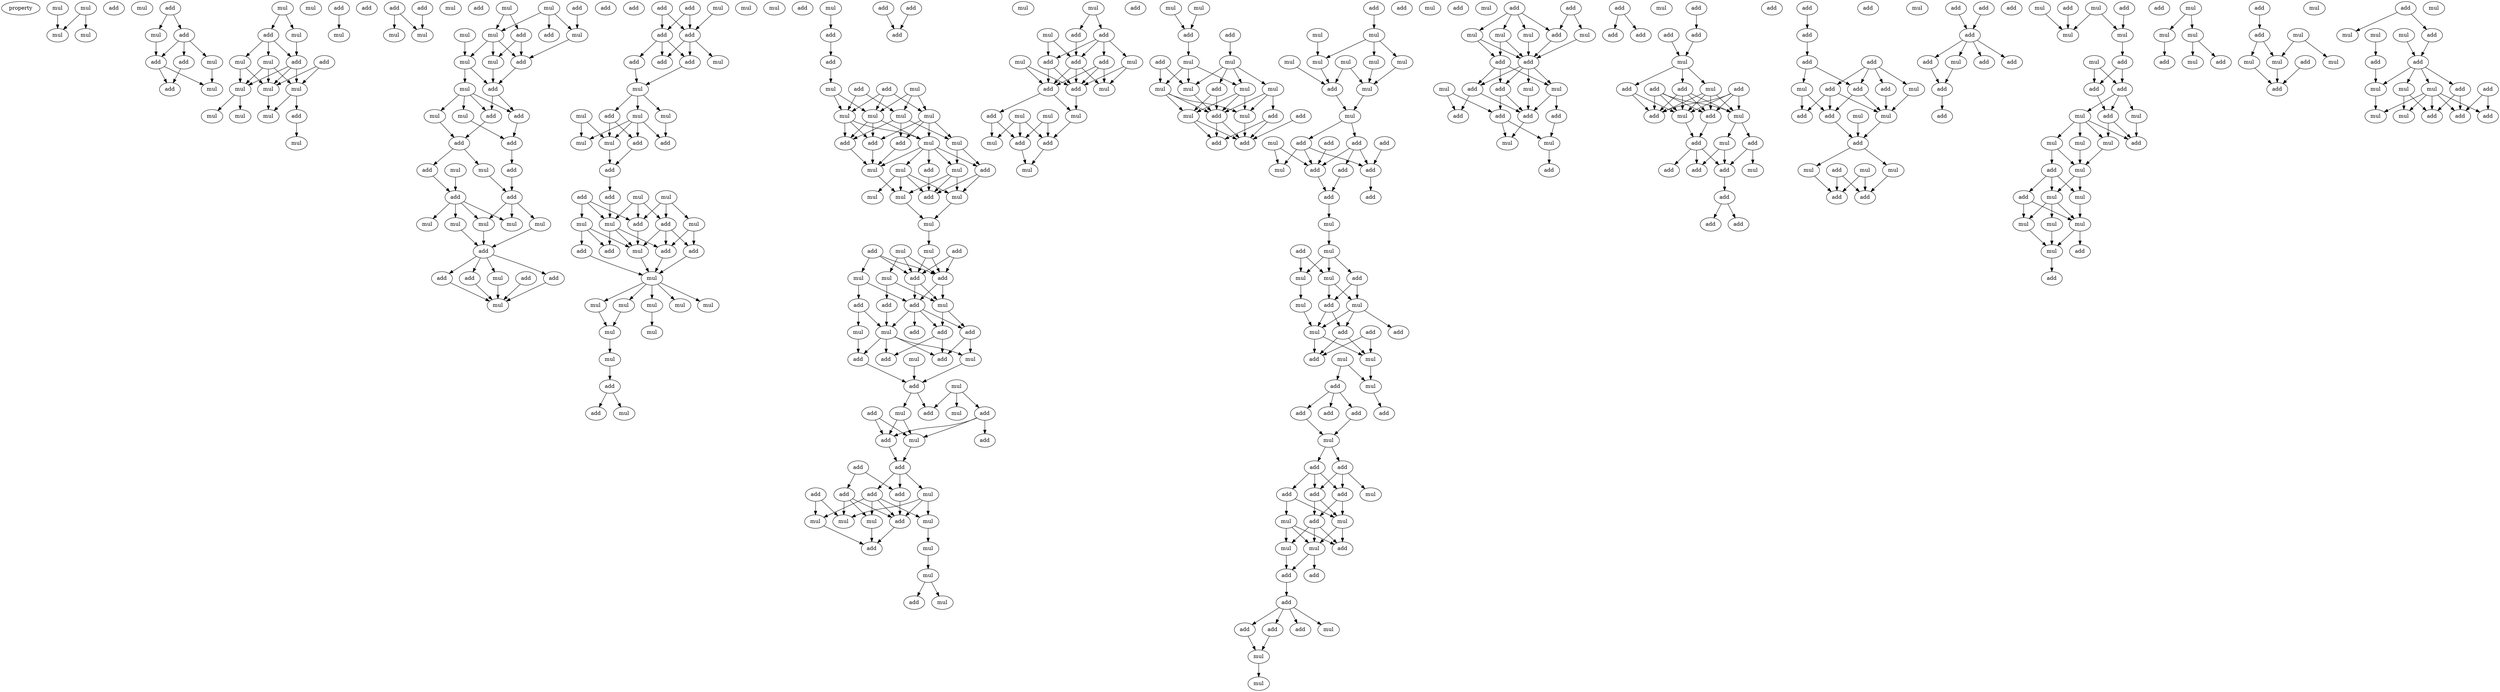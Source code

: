 digraph {
    node [fontcolor=black]
    property [mul=2,lf=1.5]
    0 [ label = mul ];
    1 [ label = add ];
    2 [ label = mul ];
    3 [ label = mul ];
    4 [ label = mul ];
    5 [ label = mul ];
    6 [ label = add ];
    7 [ label = add ];
    8 [ label = mul ];
    9 [ label = add ];
    10 [ label = add ];
    11 [ label = mul ];
    12 [ label = add ];
    13 [ label = mul ];
    14 [ label = mul ];
    15 [ label = mul ];
    16 [ label = add ];
    17 [ label = mul ];
    18 [ label = add ];
    19 [ label = add ];
    20 [ label = mul ];
    21 [ label = mul ];
    22 [ label = mul ];
    23 [ label = mul ];
    24 [ label = mul ];
    25 [ label = add ];
    26 [ label = mul ];
    27 [ label = mul ];
    28 [ label = mul ];
    29 [ label = add ];
    30 [ label = mul ];
    31 [ label = add ];
    32 [ label = mul ];
    33 [ label = add ];
    34 [ label = add ];
    35 [ label = mul ];
    36 [ label = mul ];
    37 [ label = mul ];
    38 [ label = add ];
    39 [ label = mul ];
    40 [ label = add ];
    41 [ label = mul ];
    42 [ label = mul ];
    43 [ label = add ];
    44 [ label = mul ];
    45 [ label = add ];
    46 [ label = mul ];
    47 [ label = mul ];
    48 [ label = mul ];
    49 [ label = add ];
    50 [ label = mul ];
    51 [ label = add ];
    52 [ label = add ];
    53 [ label = add ];
    54 [ label = mul ];
    55 [ label = mul ];
    56 [ label = add ];
    57 [ label = add ];
    58 [ label = mul ];
    59 [ label = add ];
    60 [ label = mul ];
    61 [ label = add ];
    62 [ label = add ];
    63 [ label = add ];
    64 [ label = add ];
    65 [ label = mul ];
    66 [ label = mul ];
    67 [ label = mul ];
    68 [ label = mul ];
    69 [ label = mul ];
    70 [ label = add ];
    71 [ label = add ];
    72 [ label = mul ];
    73 [ label = add ];
    74 [ label = add ];
    75 [ label = add ];
    76 [ label = mul ];
    77 [ label = add ];
    78 [ label = add ];
    79 [ label = mul ];
    80 [ label = add ];
    81 [ label = add ];
    82 [ label = add ];
    83 [ label = add ];
    84 [ label = add ];
    85 [ label = add ];
    86 [ label = mul ];
    87 [ label = mul ];
    88 [ label = mul ];
    89 [ label = mul ];
    90 [ label = add ];
    91 [ label = mul ];
    92 [ label = mul ];
    93 [ label = mul ];
    94 [ label = add ];
    95 [ label = add ];
    96 [ label = mul ];
    97 [ label = add ];
    98 [ label = mul ];
    99 [ label = add ];
    100 [ label = add ];
    101 [ label = mul ];
    102 [ label = mul ];
    103 [ label = mul ];
    104 [ label = mul ];
    105 [ label = mul ];
    106 [ label = add ];
    107 [ label = add ];
    108 [ label = add ];
    109 [ label = mul ];
    110 [ label = add ];
    111 [ label = add ];
    112 [ label = add ];
    113 [ label = mul ];
    114 [ label = mul ];
    115 [ label = mul ];
    116 [ label = mul ];
    117 [ label = mul ];
    118 [ label = mul ];
    119 [ label = mul ];
    120 [ label = mul ];
    121 [ label = mul ];
    122 [ label = add ];
    123 [ label = add ];
    124 [ label = mul ];
    125 [ label = add ];
    126 [ label = add ];
    127 [ label = mul ];
    128 [ label = add ];
    129 [ label = add ];
    130 [ label = add ];
    131 [ label = add ];
    132 [ label = mul ];
    133 [ label = add ];
    134 [ label = add ];
    135 [ label = mul ];
    136 [ label = mul ];
    137 [ label = mul ];
    138 [ label = mul ];
    139 [ label = mul ];
    140 [ label = mul ];
    141 [ label = mul ];
    142 [ label = add ];
    143 [ label = add ];
    144 [ label = add ];
    145 [ label = mul ];
    146 [ label = mul ];
    147 [ label = mul ];
    148 [ label = add ];
    149 [ label = add ];
    150 [ label = mul ];
    151 [ label = add ];
    152 [ label = mul ];
    153 [ label = mul ];
    154 [ label = mul ];
    155 [ label = mul ];
    156 [ label = mul ];
    157 [ label = add ];
    158 [ label = add ];
    159 [ label = add ];
    160 [ label = add ];
    161 [ label = mul ];
    162 [ label = mul ];
    163 [ label = add ];
    164 [ label = mul ];
    165 [ label = add ];
    166 [ label = add ];
    167 [ label = mul ];
    168 [ label = add ];
    169 [ label = add ];
    170 [ label = mul ];
    171 [ label = add ];
    172 [ label = mul ];
    173 [ label = add ];
    174 [ label = mul ];
    175 [ label = add ];
    176 [ label = add ];
    177 [ label = add ];
    178 [ label = mul ];
    179 [ label = add ];
    180 [ label = add ];
    181 [ label = add ];
    182 [ label = mul ];
    183 [ label = mul ];
    184 [ label = add ];
    185 [ label = mul ];
    186 [ label = add ];
    187 [ label = add ];
    188 [ label = add ];
    189 [ label = add ];
    190 [ label = add ];
    191 [ label = mul ];
    192 [ label = add ];
    193 [ label = add ];
    194 [ label = mul ];
    195 [ label = mul ];
    196 [ label = mul ];
    197 [ label = mul ];
    198 [ label = add ];
    199 [ label = mul ];
    200 [ label = add ];
    201 [ label = mul ];
    202 [ label = add ];
    203 [ label = mul ];
    204 [ label = mul ];
    205 [ label = mul ];
    206 [ label = mul ];
    207 [ label = add ];
    208 [ label = add ];
    209 [ label = add ];
    210 [ label = add ];
    211 [ label = mul ];
    212 [ label = add ];
    213 [ label = mul ];
    214 [ label = mul ];
    215 [ label = add ];
    216 [ label = add ];
    217 [ label = mul ];
    218 [ label = mul ];
    219 [ label = add ];
    220 [ label = mul ];
    221 [ label = add ];
    222 [ label = mul ];
    223 [ label = add ];
    224 [ label = add ];
    225 [ label = mul ];
    226 [ label = mul ];
    227 [ label = mul ];
    228 [ label = add ];
    229 [ label = add ];
    230 [ label = mul ];
    231 [ label = add ];
    232 [ label = mul ];
    233 [ label = mul ];
    234 [ label = mul ];
    235 [ label = mul ];
    236 [ label = mul ];
    237 [ label = add ];
    238 [ label = add ];
    239 [ label = add ];
    240 [ label = mul ];
    241 [ label = add ];
    242 [ label = mul ];
    243 [ label = add ];
    244 [ label = add ];
    245 [ label = add ];
    246 [ label = add ];
    247 [ label = mul ];
    248 [ label = mul ];
    249 [ label = mul ];
    250 [ label = mul ];
    251 [ label = mul ];
    252 [ label = mul ];
    253 [ label = mul ];
    254 [ label = add ];
    255 [ label = mul ];
    256 [ label = mul ];
    257 [ label = add ];
    258 [ label = add ];
    259 [ label = add ];
    260 [ label = add ];
    261 [ label = mul ];
    262 [ label = add ];
    263 [ label = mul ];
    264 [ label = add ];
    265 [ label = add ];
    266 [ label = add ];
    267 [ label = add ];
    268 [ label = mul ];
    269 [ label = mul ];
    270 [ label = add ];
    271 [ label = mul ];
    272 [ label = mul ];
    273 [ label = add ];
    274 [ label = mul ];
    275 [ label = add ];
    276 [ label = mul ];
    277 [ label = add ];
    278 [ label = mul ];
    279 [ label = add ];
    280 [ label = add ];
    281 [ label = mul ];
    282 [ label = mul ];
    283 [ label = add ];
    284 [ label = mul ];
    285 [ label = add ];
    286 [ label = add ];
    287 [ label = add ];
    288 [ label = add ];
    289 [ label = add ];
    290 [ label = mul ];
    291 [ label = mul ];
    292 [ label = add ];
    293 [ label = add ];
    294 [ label = add ];
    295 [ label = add ];
    296 [ label = add ];
    297 [ label = mul ];
    298 [ label = add ];
    299 [ label = mul ];
    300 [ label = mul ];
    301 [ label = add ];
    302 [ label = add ];
    303 [ label = mul ];
    304 [ label = mul ];
    305 [ label = add ];
    306 [ label = add ];
    307 [ label = add ];
    308 [ label = add ];
    309 [ label = add ];
    310 [ label = mul ];
    311 [ label = add ];
    312 [ label = mul ];
    313 [ label = mul ];
    314 [ label = mul ];
    315 [ label = add ];
    316 [ label = add ];
    317 [ label = mul ];
    318 [ label = add ];
    319 [ label = mul ];
    320 [ label = mul ];
    321 [ label = mul ];
    322 [ label = add ];
    323 [ label = add ];
    324 [ label = mul ];
    325 [ label = mul ];
    326 [ label = add ];
    327 [ label = add ];
    328 [ label = mul ];
    329 [ label = add ];
    330 [ label = add ];
    331 [ label = add ];
    332 [ label = add ];
    333 [ label = mul ];
    334 [ label = mul ];
    335 [ label = add ];
    336 [ label = add ];
    337 [ label = mul ];
    338 [ label = add ];
    339 [ label = add ];
    340 [ label = add ];
    341 [ label = add ];
    342 [ label = add ];
    343 [ label = mul ];
    344 [ label = add ];
    345 [ label = mul ];
    346 [ label = add ];
    347 [ label = add ];
    348 [ label = add ];
    349 [ label = add ];
    350 [ label = mul ];
    351 [ label = add ];
    352 [ label = mul ];
    353 [ label = add ];
    354 [ label = add ];
    355 [ label = mul ];
    356 [ label = mul ];
    357 [ label = add ];
    358 [ label = add ];
    359 [ label = add ];
    360 [ label = add ];
    361 [ label = add ];
    362 [ label = add ];
    363 [ label = add ];
    364 [ label = add ];
    365 [ label = add ];
    366 [ label = add ];
    367 [ label = add ];
    368 [ label = add ];
    369 [ label = mul ];
    370 [ label = add ];
    371 [ label = mul ];
    372 [ label = add ];
    373 [ label = add ];
    374 [ label = add ];
    375 [ label = add ];
    376 [ label = mul ];
    377 [ label = mul ];
    378 [ label = add ];
    379 [ label = mul ];
    380 [ label = mul ];
    381 [ label = mul ];
    382 [ label = mul ];
    383 [ label = add ];
    384 [ label = add ];
    385 [ label = add ];
    386 [ label = add ];
    387 [ label = add ];
    388 [ label = add ];
    389 [ label = add ];
    390 [ label = mul ];
    391 [ label = add ];
    392 [ label = add ];
    393 [ label = add ];
    394 [ label = add ];
    395 [ label = add ];
    396 [ label = mul ];
    397 [ label = add ];
    398 [ label = mul ];
    399 [ label = add ];
    400 [ label = mul ];
    401 [ label = mul ];
    402 [ label = mul ];
    403 [ label = add ];
    404 [ label = add ];
    405 [ label = add ];
    406 [ label = mul ];
    407 [ label = add ];
    408 [ label = mul ];
    409 [ label = mul ];
    410 [ label = mul ];
    411 [ label = mul ];
    412 [ label = add ];
    413 [ label = add ];
    414 [ label = mul ];
    415 [ label = add ];
    416 [ label = mul ];
    417 [ label = mul ];
    418 [ label = mul ];
    419 [ label = mul ];
    420 [ label = mul ];
    421 [ label = mul ];
    422 [ label = add ];
    423 [ label = add ];
    424 [ label = add ];
    425 [ label = mul ];
    426 [ label = mul ];
    427 [ label = mul ];
    428 [ label = add ];
    429 [ label = mul ];
    430 [ label = add ];
    431 [ label = add ];
    432 [ label = add ];
    433 [ label = mul ];
    434 [ label = mul ];
    435 [ label = mul ];
    436 [ label = mul ];
    437 [ label = mul ];
    438 [ label = add ];
    439 [ label = add ];
    440 [ label = add ];
    441 [ label = mul ];
    442 [ label = mul ];
    443 [ label = mul ];
    444 [ label = mul ];
    445 [ label = add ];
    446 [ label = add ];
    447 [ label = add ];
    448 [ label = mul ];
    449 [ label = add ];
    450 [ label = mul ];
    451 [ label = mul ];
    452 [ label = add ];
    453 [ label = mul ];
    454 [ label = add ];
    455 [ label = add ];
    456 [ label = mul ];
    457 [ label = add ];
    0 -> 4 [ name = 0 ];
    2 -> 3 [ name = 1 ];
    2 -> 4 [ name = 2 ];
    6 -> 7 [ name = 3 ];
    6 -> 8 [ name = 4 ];
    7 -> 9 [ name = 5 ];
    7 -> 10 [ name = 6 ];
    7 -> 11 [ name = 7 ];
    8 -> 10 [ name = 8 ];
    9 -> 12 [ name = 9 ];
    10 -> 12 [ name = 10 ];
    10 -> 13 [ name = 11 ];
    11 -> 13 [ name = 12 ];
    14 -> 15 [ name = 13 ];
    14 -> 16 [ name = 14 ];
    15 -> 18 [ name = 15 ];
    16 -> 17 [ name = 16 ];
    16 -> 18 [ name = 17 ];
    16 -> 20 [ name = 18 ];
    17 -> 22 [ name = 19 ];
    17 -> 23 [ name = 20 ];
    17 -> 24 [ name = 21 ];
    18 -> 22 [ name = 22 ];
    18 -> 23 [ name = 23 ];
    18 -> 24 [ name = 24 ];
    19 -> 23 [ name = 25 ];
    19 -> 24 [ name = 26 ];
    20 -> 22 [ name = 27 ];
    20 -> 24 [ name = 28 ];
    22 -> 26 [ name = 29 ];
    22 -> 28 [ name = 30 ];
    23 -> 25 [ name = 31 ];
    23 -> 27 [ name = 32 ];
    24 -> 27 [ name = 33 ];
    25 -> 30 [ name = 34 ];
    29 -> 32 [ name = 35 ];
    33 -> 35 [ name = 36 ];
    33 -> 36 [ name = 37 ];
    34 -> 36 [ name = 38 ];
    39 -> 45 [ name = 39 ];
    39 -> 46 [ name = 40 ];
    40 -> 42 [ name = 41 ];
    41 -> 42 [ name = 42 ];
    41 -> 43 [ name = 43 ];
    41 -> 46 [ name = 44 ];
    42 -> 49 [ name = 45 ];
    44 -> 47 [ name = 46 ];
    45 -> 48 [ name = 47 ];
    45 -> 49 [ name = 48 ];
    46 -> 47 [ name = 49 ];
    46 -> 48 [ name = 50 ];
    46 -> 49 [ name = 51 ];
    47 -> 50 [ name = 52 ];
    47 -> 51 [ name = 53 ];
    48 -> 51 [ name = 54 ];
    49 -> 51 [ name = 55 ];
    50 -> 52 [ name = 56 ];
    50 -> 53 [ name = 57 ];
    50 -> 54 [ name = 58 ];
    50 -> 55 [ name = 59 ];
    51 -> 52 [ name = 60 ];
    51 -> 53 [ name = 61 ];
    52 -> 57 [ name = 62 ];
    53 -> 56 [ name = 63 ];
    54 -> 57 [ name = 64 ];
    55 -> 56 [ name = 65 ];
    56 -> 61 [ name = 66 ];
    57 -> 58 [ name = 67 ];
    57 -> 62 [ name = 68 ];
    58 -> 63 [ name = 69 ];
    60 -> 64 [ name = 70 ];
    61 -> 63 [ name = 71 ];
    62 -> 64 [ name = 72 ];
    63 -> 66 [ name = 73 ];
    63 -> 67 [ name = 74 ];
    63 -> 69 [ name = 75 ];
    64 -> 65 [ name = 76 ];
    64 -> 66 [ name = 77 ];
    64 -> 67 [ name = 78 ];
    64 -> 68 [ name = 79 ];
    65 -> 70 [ name = 80 ];
    67 -> 70 [ name = 81 ];
    69 -> 70 [ name = 82 ];
    70 -> 71 [ name = 83 ];
    70 -> 72 [ name = 84 ];
    70 -> 73 [ name = 85 ];
    70 -> 75 [ name = 86 ];
    71 -> 76 [ name = 87 ];
    72 -> 76 [ name = 88 ];
    73 -> 76 [ name = 89 ];
    74 -> 76 [ name = 90 ];
    75 -> 76 [ name = 91 ];
    78 -> 81 [ name = 92 ];
    78 -> 82 [ name = 93 ];
    79 -> 81 [ name = 94 ];
    80 -> 81 [ name = 95 ];
    80 -> 82 [ name = 96 ];
    81 -> 83 [ name = 97 ];
    81 -> 85 [ name = 98 ];
    81 -> 86 [ name = 99 ];
    82 -> 83 [ name = 100 ];
    82 -> 84 [ name = 101 ];
    82 -> 85 [ name = 102 ];
    83 -> 87 [ name = 103 ];
    84 -> 87 [ name = 104 ];
    87 -> 89 [ name = 105 ];
    87 -> 90 [ name = 106 ];
    87 -> 91 [ name = 107 ];
    88 -> 92 [ name = 108 ];
    88 -> 96 [ name = 109 ];
    89 -> 92 [ name = 110 ];
    89 -> 94 [ name = 111 ];
    89 -> 95 [ name = 112 ];
    89 -> 96 [ name = 113 ];
    90 -> 92 [ name = 114 ];
    90 -> 94 [ name = 115 ];
    91 -> 95 [ name = 116 ];
    92 -> 97 [ name = 117 ];
    94 -> 97 [ name = 118 ];
    97 -> 100 [ name = 119 ];
    98 -> 103 [ name = 120 ];
    98 -> 106 [ name = 121 ];
    98 -> 107 [ name = 122 ];
    99 -> 104 [ name = 123 ];
    99 -> 105 [ name = 124 ];
    99 -> 107 [ name = 125 ];
    100 -> 105 [ name = 126 ];
    101 -> 105 [ name = 127 ];
    101 -> 106 [ name = 128 ];
    101 -> 107 [ name = 129 ];
    103 -> 110 [ name = 130 ];
    103 -> 112 [ name = 131 ];
    104 -> 108 [ name = 132 ];
    104 -> 109 [ name = 133 ];
    104 -> 111 [ name = 134 ];
    105 -> 108 [ name = 135 ];
    105 -> 109 [ name = 136 ];
    105 -> 110 [ name = 137 ];
    106 -> 109 [ name = 138 ];
    106 -> 110 [ name = 139 ];
    106 -> 112 [ name = 140 ];
    107 -> 109 [ name = 141 ];
    109 -> 113 [ name = 142 ];
    110 -> 113 [ name = 143 ];
    111 -> 113 [ name = 144 ];
    112 -> 113 [ name = 145 ];
    113 -> 114 [ name = 146 ];
    113 -> 115 [ name = 147 ];
    113 -> 116 [ name = 148 ];
    113 -> 117 [ name = 149 ];
    113 -> 118 [ name = 150 ];
    114 -> 119 [ name = 151 ];
    115 -> 120 [ name = 152 ];
    117 -> 119 [ name = 153 ];
    119 -> 121 [ name = 154 ];
    121 -> 123 [ name = 155 ];
    123 -> 125 [ name = 156 ];
    123 -> 127 [ name = 157 ];
    124 -> 130 [ name = 158 ];
    126 -> 129 [ name = 159 ];
    128 -> 129 [ name = 160 ];
    130 -> 131 [ name = 161 ];
    131 -> 132 [ name = 162 ];
    132 -> 136 [ name = 163 ];
    132 -> 139 [ name = 164 ];
    133 -> 136 [ name = 165 ];
    133 -> 138 [ name = 166 ];
    133 -> 139 [ name = 167 ];
    134 -> 137 [ name = 168 ];
    134 -> 139 [ name = 169 ];
    135 -> 136 [ name = 170 ];
    135 -> 137 [ name = 171 ];
    135 -> 138 [ name = 172 ];
    136 -> 140 [ name = 173 ];
    136 -> 142 [ name = 174 ];
    136 -> 143 [ name = 175 ];
    137 -> 141 [ name = 176 ];
    137 -> 142 [ name = 177 ];
    137 -> 144 [ name = 178 ];
    138 -> 140 [ name = 179 ];
    138 -> 141 [ name = 180 ];
    138 -> 143 [ name = 181 ];
    138 -> 144 [ name = 182 ];
    139 -> 140 [ name = 183 ];
    139 -> 142 [ name = 184 ];
    139 -> 143 [ name = 185 ];
    140 -> 145 [ name = 186 ];
    140 -> 146 [ name = 187 ];
    140 -> 147 [ name = 188 ];
    140 -> 148 [ name = 189 ];
    140 -> 149 [ name = 190 ];
    141 -> 147 [ name = 191 ];
    141 -> 149 [ name = 192 ];
    142 -> 146 [ name = 193 ];
    143 -> 146 [ name = 194 ];
    144 -> 146 [ name = 195 ];
    145 -> 150 [ name = 196 ];
    145 -> 151 [ name = 197 ];
    145 -> 152 [ name = 198 ];
    145 -> 153 [ name = 199 ];
    146 -> 150 [ name = 200 ];
    147 -> 150 [ name = 201 ];
    147 -> 151 [ name = 202 ];
    147 -> 153 [ name = 203 ];
    148 -> 151 [ name = 204 ];
    149 -> 151 [ name = 205 ];
    149 -> 153 [ name = 206 ];
    150 -> 154 [ name = 207 ];
    153 -> 154 [ name = 208 ];
    154 -> 155 [ name = 209 ];
    155 -> 159 [ name = 210 ];
    155 -> 160 [ name = 211 ];
    156 -> 159 [ name = 212 ];
    156 -> 160 [ name = 213 ];
    156 -> 161 [ name = 214 ];
    157 -> 159 [ name = 215 ];
    157 -> 160 [ name = 216 ];
    158 -> 159 [ name = 217 ];
    158 -> 160 [ name = 218 ];
    158 -> 162 [ name = 219 ];
    159 -> 164 [ name = 220 ];
    159 -> 165 [ name = 221 ];
    160 -> 164 [ name = 222 ];
    160 -> 165 [ name = 223 ];
    161 -> 164 [ name = 224 ];
    161 -> 166 [ name = 225 ];
    162 -> 163 [ name = 226 ];
    162 -> 165 [ name = 227 ];
    163 -> 167 [ name = 228 ];
    163 -> 170 [ name = 229 ];
    164 -> 169 [ name = 230 ];
    164 -> 171 [ name = 231 ];
    165 -> 168 [ name = 232 ];
    165 -> 169 [ name = 233 ];
    165 -> 170 [ name = 234 ];
    165 -> 171 [ name = 235 ];
    166 -> 170 [ name = 236 ];
    167 -> 173 [ name = 237 ];
    169 -> 175 [ name = 238 ];
    169 -> 176 [ name = 239 ];
    170 -> 172 [ name = 240 ];
    170 -> 173 [ name = 241 ];
    170 -> 175 [ name = 242 ];
    170 -> 176 [ name = 243 ];
    171 -> 172 [ name = 244 ];
    171 -> 175 [ name = 245 ];
    172 -> 177 [ name = 246 ];
    173 -> 177 [ name = 247 ];
    174 -> 177 [ name = 248 ];
    177 -> 180 [ name = 249 ];
    177 -> 183 [ name = 250 ];
    178 -> 180 [ name = 251 ];
    178 -> 181 [ name = 252 ];
    178 -> 182 [ name = 253 ];
    179 -> 184 [ name = 254 ];
    179 -> 185 [ name = 255 ];
    181 -> 184 [ name = 256 ];
    181 -> 185 [ name = 257 ];
    181 -> 186 [ name = 258 ];
    183 -> 184 [ name = 259 ];
    183 -> 185 [ name = 260 ];
    184 -> 188 [ name = 261 ];
    185 -> 188 [ name = 262 ];
    187 -> 190 [ name = 263 ];
    187 -> 193 [ name = 264 ];
    188 -> 190 [ name = 265 ];
    188 -> 191 [ name = 266 ];
    188 -> 192 [ name = 267 ];
    189 -> 195 [ name = 268 ];
    189 -> 196 [ name = 269 ];
    190 -> 198 [ name = 270 ];
    191 -> 194 [ name = 271 ];
    191 -> 196 [ name = 272 ];
    191 -> 198 [ name = 273 ];
    192 -> 194 [ name = 274 ];
    192 -> 195 [ name = 275 ];
    192 -> 197 [ name = 276 ];
    192 -> 198 [ name = 277 ];
    193 -> 196 [ name = 278 ];
    193 -> 197 [ name = 279 ];
    193 -> 198 [ name = 280 ];
    194 -> 199 [ name = 281 ];
    195 -> 200 [ name = 282 ];
    197 -> 200 [ name = 283 ];
    198 -> 200 [ name = 284 ];
    199 -> 201 [ name = 285 ];
    201 -> 202 [ name = 286 ];
    201 -> 203 [ name = 287 ];
    205 -> 207 [ name = 288 ];
    205 -> 208 [ name = 289 ];
    206 -> 209 [ name = 290 ];
    206 -> 210 [ name = 291 ];
    207 -> 209 [ name = 292 ];
    207 -> 210 [ name = 293 ];
    207 -> 211 [ name = 294 ];
    207 -> 212 [ name = 295 ];
    208 -> 210 [ name = 296 ];
    209 -> 215 [ name = 297 ];
    209 -> 216 [ name = 298 ];
    210 -> 214 [ name = 299 ];
    210 -> 215 [ name = 300 ];
    210 -> 216 [ name = 301 ];
    211 -> 214 [ name = 302 ];
    211 -> 215 [ name = 303 ];
    212 -> 214 [ name = 304 ];
    212 -> 215 [ name = 305 ];
    212 -> 216 [ name = 306 ];
    213 -> 215 [ name = 307 ];
    213 -> 216 [ name = 308 ];
    215 -> 220 [ name = 309 ];
    216 -> 219 [ name = 310 ];
    216 -> 220 [ name = 311 ];
    217 -> 221 [ name = 312 ];
    217 -> 223 [ name = 313 ];
    218 -> 221 [ name = 314 ];
    218 -> 222 [ name = 315 ];
    218 -> 223 [ name = 316 ];
    219 -> 222 [ name = 317 ];
    219 -> 223 [ name = 318 ];
    220 -> 221 [ name = 319 ];
    221 -> 225 [ name = 320 ];
    223 -> 225 [ name = 321 ];
    226 -> 229 [ name = 322 ];
    227 -> 229 [ name = 323 ];
    228 -> 230 [ name = 324 ];
    229 -> 232 [ name = 325 ];
    230 -> 233 [ name = 326 ];
    230 -> 234 [ name = 327 ];
    230 -> 236 [ name = 328 ];
    230 -> 237 [ name = 329 ];
    231 -> 234 [ name = 330 ];
    231 -> 235 [ name = 331 ];
    232 -> 234 [ name = 332 ];
    232 -> 235 [ name = 333 ];
    232 -> 236 [ name = 334 ];
    233 -> 239 [ name = 335 ];
    233 -> 240 [ name = 336 ];
    233 -> 241 [ name = 337 ];
    234 -> 241 [ name = 338 ];
    235 -> 240 [ name = 339 ];
    235 -> 241 [ name = 340 ];
    235 -> 242 [ name = 341 ];
    236 -> 240 [ name = 342 ];
    236 -> 241 [ name = 343 ];
    236 -> 242 [ name = 344 ];
    237 -> 241 [ name = 345 ];
    237 -> 242 [ name = 346 ];
    238 -> 244 [ name = 347 ];
    239 -> 243 [ name = 348 ];
    239 -> 244 [ name = 349 ];
    240 -> 244 [ name = 350 ];
    241 -> 243 [ name = 351 ];
    241 -> 244 [ name = 352 ];
    242 -> 243 [ name = 353 ];
    242 -> 244 [ name = 354 ];
    245 -> 247 [ name = 355 ];
    247 -> 249 [ name = 356 ];
    247 -> 250 [ name = 357 ];
    247 -> 251 [ name = 358 ];
    248 -> 249 [ name = 359 ];
    249 -> 254 [ name = 360 ];
    250 -> 255 [ name = 361 ];
    251 -> 255 [ name = 362 ];
    252 -> 254 [ name = 363 ];
    253 -> 254 [ name = 364 ];
    253 -> 255 [ name = 365 ];
    254 -> 256 [ name = 366 ];
    255 -> 256 [ name = 367 ];
    256 -> 258 [ name = 368 ];
    256 -> 259 [ name = 369 ];
    257 -> 264 [ name = 370 ];
    258 -> 262 [ name = 371 ];
    258 -> 264 [ name = 372 ];
    258 -> 265 [ name = 373 ];
    259 -> 263 [ name = 374 ];
    259 -> 264 [ name = 375 ];
    259 -> 265 [ name = 376 ];
    260 -> 265 [ name = 377 ];
    261 -> 263 [ name = 378 ];
    261 -> 264 [ name = 379 ];
    262 -> 267 [ name = 380 ];
    264 -> 267 [ name = 381 ];
    265 -> 266 [ name = 382 ];
    267 -> 268 [ name = 383 ];
    268 -> 269 [ name = 384 ];
    269 -> 271 [ name = 385 ];
    269 -> 272 [ name = 386 ];
    269 -> 273 [ name = 387 ];
    270 -> 271 [ name = 388 ];
    270 -> 272 [ name = 389 ];
    271 -> 274 [ name = 390 ];
    272 -> 275 [ name = 391 ];
    272 -> 276 [ name = 392 ];
    273 -> 275 [ name = 393 ];
    273 -> 276 [ name = 394 ];
    274 -> 278 [ name = 395 ];
    275 -> 278 [ name = 396 ];
    275 -> 280 [ name = 397 ];
    276 -> 278 [ name = 398 ];
    276 -> 279 [ name = 399 ];
    276 -> 280 [ name = 400 ];
    277 -> 281 [ name = 401 ];
    277 -> 283 [ name = 402 ];
    278 -> 281 [ name = 403 ];
    278 -> 283 [ name = 404 ];
    280 -> 281 [ name = 405 ];
    280 -> 283 [ name = 406 ];
    281 -> 284 [ name = 407 ];
    282 -> 284 [ name = 408 ];
    282 -> 285 [ name = 409 ];
    284 -> 287 [ name = 410 ];
    285 -> 286 [ name = 411 ];
    285 -> 288 [ name = 412 ];
    285 -> 289 [ name = 413 ];
    286 -> 291 [ name = 414 ];
    288 -> 291 [ name = 415 ];
    291 -> 292 [ name = 416 ];
    291 -> 293 [ name = 417 ];
    292 -> 294 [ name = 418 ];
    292 -> 295 [ name = 419 ];
    292 -> 297 [ name = 420 ];
    293 -> 294 [ name = 421 ];
    293 -> 295 [ name = 422 ];
    293 -> 296 [ name = 423 ];
    294 -> 298 [ name = 424 ];
    294 -> 300 [ name = 425 ];
    295 -> 298 [ name = 426 ];
    295 -> 300 [ name = 427 ];
    296 -> 299 [ name = 428 ];
    296 -> 300 [ name = 429 ];
    298 -> 302 [ name = 430 ];
    298 -> 303 [ name = 431 ];
    298 -> 304 [ name = 432 ];
    299 -> 302 [ name = 433 ];
    299 -> 303 [ name = 434 ];
    299 -> 304 [ name = 435 ];
    300 -> 302 [ name = 436 ];
    300 -> 304 [ name = 437 ];
    303 -> 306 [ name = 438 ];
    304 -> 305 [ name = 439 ];
    304 -> 306 [ name = 440 ];
    306 -> 307 [ name = 441 ];
    307 -> 308 [ name = 442 ];
    307 -> 309 [ name = 443 ];
    307 -> 310 [ name = 444 ];
    307 -> 311 [ name = 445 ];
    308 -> 312 [ name = 446 ];
    311 -> 312 [ name = 447 ];
    312 -> 314 [ name = 448 ];
    315 -> 318 [ name = 449 ];
    315 -> 319 [ name = 450 ];
    315 -> 320 [ name = 451 ];
    315 -> 321 [ name = 452 ];
    316 -> 317 [ name = 453 ];
    316 -> 318 [ name = 454 ];
    317 -> 322 [ name = 455 ];
    318 -> 322 [ name = 456 ];
    319 -> 322 [ name = 457 ];
    319 -> 323 [ name = 458 ];
    320 -> 322 [ name = 459 ];
    321 -> 322 [ name = 460 ];
    321 -> 323 [ name = 461 ];
    322 -> 324 [ name = 462 ];
    322 -> 325 [ name = 463 ];
    322 -> 326 [ name = 464 ];
    322 -> 327 [ name = 465 ];
    323 -> 325 [ name = 466 ];
    323 -> 326 [ name = 467 ];
    323 -> 327 [ name = 468 ];
    324 -> 332 [ name = 469 ];
    325 -> 331 [ name = 470 ];
    325 -> 332 [ name = 471 ];
    326 -> 329 [ name = 472 ];
    326 -> 332 [ name = 473 ];
    327 -> 330 [ name = 474 ];
    327 -> 332 [ name = 475 ];
    328 -> 329 [ name = 476 ];
    328 -> 330 [ name = 477 ];
    330 -> 333 [ name = 478 ];
    330 -> 334 [ name = 479 ];
    331 -> 333 [ name = 480 ];
    332 -> 334 [ name = 481 ];
    333 -> 335 [ name = 482 ];
    336 -> 338 [ name = 483 ];
    336 -> 340 [ name = 484 ];
    339 -> 342 [ name = 485 ];
    341 -> 343 [ name = 486 ];
    342 -> 343 [ name = 487 ];
    343 -> 345 [ name = 488 ];
    343 -> 347 [ name = 489 ];
    343 -> 348 [ name = 490 ];
    344 -> 349 [ name = 491 ];
    344 -> 350 [ name = 492 ];
    344 -> 351 [ name = 493 ];
    344 -> 352 [ name = 494 ];
    345 -> 349 [ name = 495 ];
    345 -> 350 [ name = 496 ];
    345 -> 351 [ name = 497 ];
    345 -> 352 [ name = 498 ];
    346 -> 349 [ name = 499 ];
    346 -> 350 [ name = 500 ];
    346 -> 351 [ name = 501 ];
    346 -> 352 [ name = 502 ];
    347 -> 349 [ name = 503 ];
    347 -> 350 [ name = 504 ];
    347 -> 351 [ name = 505 ];
    347 -> 352 [ name = 506 ];
    348 -> 349 [ name = 507 ];
    348 -> 350 [ name = 508 ];
    350 -> 354 [ name = 509 ];
    351 -> 354 [ name = 510 ];
    352 -> 353 [ name = 511 ];
    352 -> 355 [ name = 512 ];
    353 -> 356 [ name = 513 ];
    353 -> 359 [ name = 514 ];
    354 -> 357 [ name = 515 ];
    354 -> 358 [ name = 516 ];
    354 -> 359 [ name = 517 ];
    355 -> 358 [ name = 518 ];
    355 -> 359 [ name = 519 ];
    359 -> 360 [ name = 520 ];
    360 -> 362 [ name = 521 ];
    360 -> 363 [ name = 522 ];
    364 -> 366 [ name = 523 ];
    366 -> 367 [ name = 524 ];
    367 -> 369 [ name = 525 ];
    367 -> 370 [ name = 526 ];
    368 -> 370 [ name = 527 ];
    368 -> 371 [ name = 528 ];
    368 -> 372 [ name = 529 ];
    368 -> 373 [ name = 530 ];
    369 -> 374 [ name = 531 ];
    369 -> 375 [ name = 532 ];
    370 -> 375 [ name = 533 ];
    370 -> 377 [ name = 534 ];
    371 -> 377 [ name = 535 ];
    372 -> 377 [ name = 536 ];
    373 -> 374 [ name = 537 ];
    373 -> 375 [ name = 538 ];
    373 -> 377 [ name = 539 ];
    375 -> 378 [ name = 540 ];
    376 -> 378 [ name = 541 ];
    377 -> 378 [ name = 542 ];
    378 -> 380 [ name = 543 ];
    378 -> 382 [ name = 544 ];
    379 -> 384 [ name = 545 ];
    379 -> 385 [ name = 546 ];
    380 -> 385 [ name = 547 ];
    382 -> 384 [ name = 548 ];
    383 -> 384 [ name = 549 ];
    383 -> 385 [ name = 550 ];
    386 -> 388 [ name = 551 ];
    387 -> 388 [ name = 552 ];
    388 -> 389 [ name = 553 ];
    388 -> 390 [ name = 554 ];
    388 -> 391 [ name = 555 ];
    388 -> 392 [ name = 556 ];
    389 -> 394 [ name = 557 ];
    390 -> 394 [ name = 558 ];
    394 -> 395 [ name = 559 ];
    396 -> 400 [ name = 560 ];
    396 -> 401 [ name = 561 ];
    397 -> 401 [ name = 562 ];
    398 -> 400 [ name = 563 ];
    399 -> 400 [ name = 564 ];
    401 -> 403 [ name = 565 ];
    402 -> 404 [ name = 566 ];
    402 -> 405 [ name = 567 ];
    403 -> 404 [ name = 568 ];
    403 -> 405 [ name = 569 ];
    404 -> 407 [ name = 570 ];
    405 -> 406 [ name = 571 ];
    405 -> 407 [ name = 572 ];
    405 -> 408 [ name = 573 ];
    406 -> 412 [ name = 574 ];
    407 -> 409 [ name = 575 ];
    407 -> 412 [ name = 576 ];
    408 -> 409 [ name = 577 ];
    408 -> 410 [ name = 578 ];
    408 -> 411 [ name = 579 ];
    408 -> 412 [ name = 580 ];
    409 -> 414 [ name = 581 ];
    410 -> 413 [ name = 582 ];
    410 -> 414 [ name = 583 ];
    411 -> 414 [ name = 584 ];
    413 -> 415 [ name = 585 ];
    413 -> 416 [ name = 586 ];
    413 -> 417 [ name = 587 ];
    414 -> 416 [ name = 588 ];
    414 -> 417 [ name = 589 ];
    415 -> 418 [ name = 590 ];
    415 -> 419 [ name = 591 ];
    416 -> 419 [ name = 592 ];
    417 -> 418 [ name = 593 ];
    417 -> 419 [ name = 594 ];
    417 -> 420 [ name = 595 ];
    418 -> 421 [ name = 596 ];
    419 -> 421 [ name = 597 ];
    419 -> 422 [ name = 598 ];
    420 -> 421 [ name = 599 ];
    421 -> 423 [ name = 600 ];
    425 -> 426 [ name = 601 ];
    425 -> 427 [ name = 602 ];
    426 -> 428 [ name = 603 ];
    427 -> 429 [ name = 604 ];
    427 -> 430 [ name = 605 ];
    431 -> 432 [ name = 606 ];
    432 -> 435 [ name = 607 ];
    432 -> 437 [ name = 608 ];
    433 -> 434 [ name = 609 ];
    433 -> 435 [ name = 610 ];
    435 -> 439 [ name = 611 ];
    437 -> 439 [ name = 612 ];
    438 -> 439 [ name = 613 ];
    440 -> 441 [ name = 614 ];
    440 -> 445 [ name = 615 ];
    443 -> 446 [ name = 616 ];
    444 -> 447 [ name = 617 ];
    445 -> 446 [ name = 618 ];
    446 -> 448 [ name = 619 ];
    446 -> 449 [ name = 620 ];
    446 -> 450 [ name = 621 ];
    446 -> 451 [ name = 622 ];
    447 -> 451 [ name = 623 ];
    448 -> 453 [ name = 624 ];
    448 -> 454 [ name = 625 ];
    448 -> 455 [ name = 626 ];
    448 -> 456 [ name = 627 ];
    448 -> 457 [ name = 628 ];
    449 -> 454 [ name = 629 ];
    449 -> 455 [ name = 630 ];
    450 -> 454 [ name = 631 ];
    450 -> 456 [ name = 632 ];
    451 -> 453 [ name = 633 ];
    452 -> 455 [ name = 634 ];
    452 -> 457 [ name = 635 ];
}
